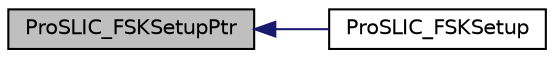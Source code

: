 digraph "ProSLIC_FSKSetupPtr"
{
  edge [fontname="Helvetica",fontsize="10",labelfontname="Helvetica",labelfontsize="10"];
  node [fontname="Helvetica",fontsize="10",shape=record];
  rankdir="LR";
  Node1 [label="ProSLIC_FSKSetupPtr",height=0.2,width=0.4,color="black", fillcolor="grey75", style="filled", fontcolor="black"];
  Node1 -> Node2 [dir="back",color="midnightblue",fontsize="10",style="solid",fontname="Helvetica"];
  Node2 [label="ProSLIC_FSKSetup",height=0.2,width=0.4,color="black", fillcolor="white", style="filled",URL="$group___f_s_k___c_o_n_t_r_o_l.html#ga002db58791c80c85e642a0dbec03a1b1",tooltip="Configures the FSK generator from a configuration generated by the config tool. "];
}
